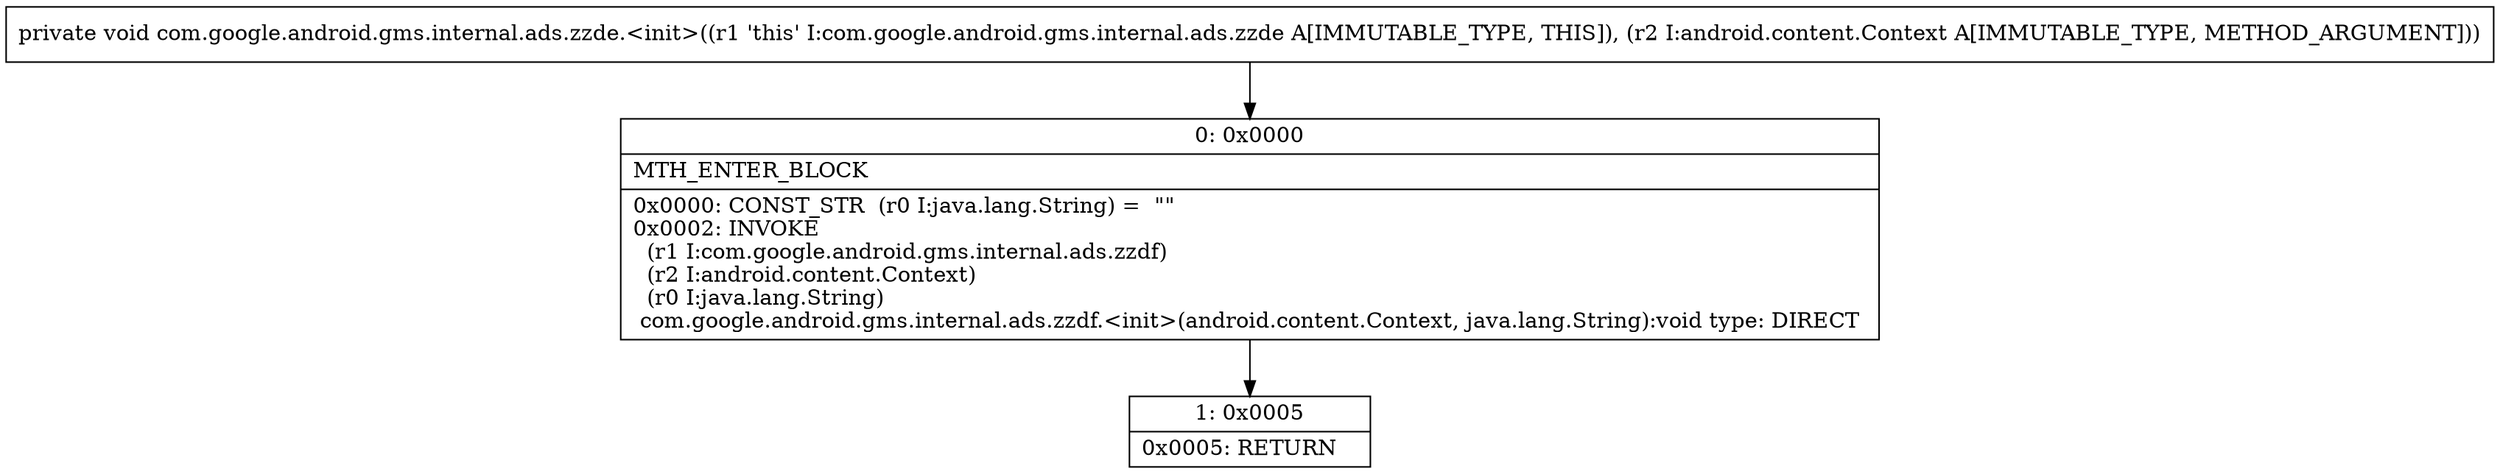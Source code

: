 digraph "CFG forcom.google.android.gms.internal.ads.zzde.\<init\>(Landroid\/content\/Context;)V" {
Node_0 [shape=record,label="{0\:\ 0x0000|MTH_ENTER_BLOCK\l|0x0000: CONST_STR  (r0 I:java.lang.String) =  \"\" \l0x0002: INVOKE  \l  (r1 I:com.google.android.gms.internal.ads.zzdf)\l  (r2 I:android.content.Context)\l  (r0 I:java.lang.String)\l com.google.android.gms.internal.ads.zzdf.\<init\>(android.content.Context, java.lang.String):void type: DIRECT \l}"];
Node_1 [shape=record,label="{1\:\ 0x0005|0x0005: RETURN   \l}"];
MethodNode[shape=record,label="{private void com.google.android.gms.internal.ads.zzde.\<init\>((r1 'this' I:com.google.android.gms.internal.ads.zzde A[IMMUTABLE_TYPE, THIS]), (r2 I:android.content.Context A[IMMUTABLE_TYPE, METHOD_ARGUMENT])) }"];
MethodNode -> Node_0;
Node_0 -> Node_1;
}

